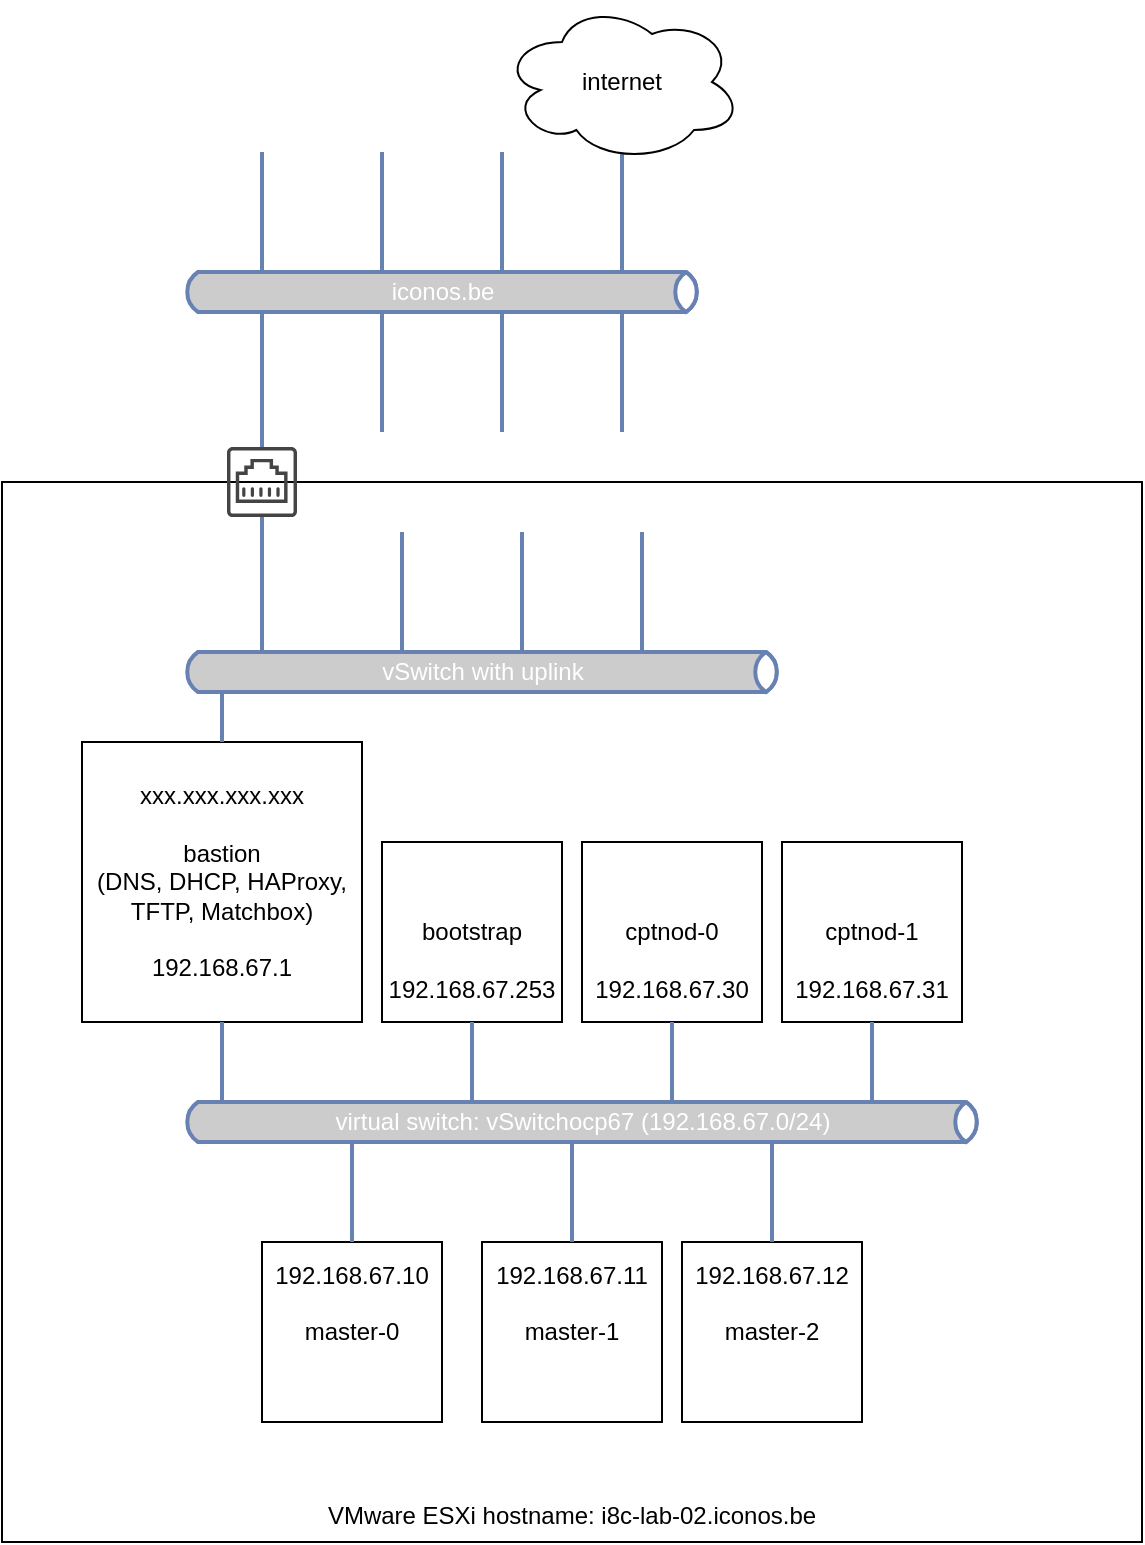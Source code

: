 <mxfile version="12.3.3" type="gitlab" pages="1">
  <diagram id="DHU9TvgpCcMTtREBSmTR" name="Page-1">
    <mxGraphModel dx="922" dy="1941" grid="1" gridSize="10" guides="1" tooltips="1" connect="1" arrows="1" fold="1" page="1" pageScale="1" pageWidth="827" pageHeight="1169" math="0" shadow="0">
      <root>
        <mxCell id="0"/>
        <mxCell id="1" parent="0"/>
        <mxCell id="1LGlpPfX4pICpEShjhQJ-1" value="&lt;br&gt;&lt;br&gt;&lt;br&gt;&lt;br&gt;&lt;br&gt;&lt;br&gt;&lt;br&gt;&lt;br&gt;&lt;br&gt;&lt;br&gt;&lt;br&gt;&lt;br&gt;&lt;br&gt;&lt;br&gt;&lt;br&gt;&lt;br&gt;&lt;br&gt;&lt;br&gt;&lt;br&gt;&lt;br&gt;&lt;br&gt;&lt;br&gt;&lt;br&gt;&lt;br&gt;&lt;br&gt;&lt;br&gt;&lt;br&gt;&lt;br&gt;&lt;br&gt;&lt;br&gt;&lt;br&gt;&lt;br&gt;&lt;br&gt;&lt;br&gt;&lt;br&gt;VMware ESXi hostname: i8c-lab-02.iconos.be" style="whiteSpace=wrap;html=1;" parent="1" vertex="1">
          <mxGeometry x="50" y="160" width="570" height="530" as="geometry"/>
        </mxCell>
        <mxCell id="1LGlpPfX4pICpEShjhQJ-2" value="xxx.xxx.xxx.xxx&lt;br&gt;&lt;br&gt;bastion&lt;br&gt;(DNS, DHCP, HAProxy, TFTP, Matchbox)&lt;br&gt;&lt;br&gt;192.168.67.1" style="whiteSpace=wrap;html=1;aspect=fixed;" parent="1" vertex="1">
          <mxGeometry x="90" y="290" width="140" height="140" as="geometry"/>
        </mxCell>
        <mxCell id="1LGlpPfX4pICpEShjhQJ-3" value="" style="pointerEvents=1;shadow=0;dashed=0;html=1;strokeColor=none;fillColor=#434445;aspect=fixed;labelPosition=center;verticalLabelPosition=bottom;verticalAlign=top;align=center;outlineConnect=0;shape=mxgraph.vvd.ethernet_port;direction=south;rotation=90;gradientColor=none;" parent="1" vertex="1">
          <mxGeometry x="162.5" y="142.5" width="35" height="35" as="geometry"/>
        </mxCell>
        <mxCell id="cXb8icBzrVfv2w_FcFVm-13" value="vSwitch with uplink" style="html=1;fillColor=#CCCCCC;strokeColor=#6881B3;gradientColor=none;gradientDirection=north;strokeWidth=2;shape=mxgraph.networks.bus;gradientColor=none;gradientDirection=north;fontColor=#ffffff;perimeter=backbonePerimeter;backboneSize=20;" parent="1" vertex="1">
          <mxGeometry x="140" y="245" width="300" height="20" as="geometry"/>
        </mxCell>
        <mxCell id="cXb8icBzrVfv2w_FcFVm-14" value="" style="strokeColor=#6881B3;edgeStyle=none;rounded=0;endArrow=none;html=1;strokeWidth=2;" parent="1" source="1LGlpPfX4pICpEShjhQJ-3" target="cXb8icBzrVfv2w_FcFVm-13" edge="1">
          <mxGeometry relative="1" as="geometry">
            <mxPoint x="220" y="185" as="sourcePoint"/>
          </mxGeometry>
        </mxCell>
        <mxCell id="cXb8icBzrVfv2w_FcFVm-15" value="" style="strokeColor=#6881B3;edgeStyle=none;rounded=0;endArrow=none;html=1;strokeWidth=2;" parent="1" edge="1">
          <mxGeometry relative="1" as="geometry">
            <mxPoint x="250" y="185" as="sourcePoint"/>
            <mxPoint x="250" y="245" as="targetPoint"/>
          </mxGeometry>
        </mxCell>
        <mxCell id="cXb8icBzrVfv2w_FcFVm-16" value="" style="strokeColor=#6881B3;edgeStyle=none;rounded=0;endArrow=none;html=1;strokeWidth=2;" parent="1" edge="1">
          <mxGeometry relative="1" as="geometry">
            <mxPoint x="310" y="185" as="sourcePoint"/>
            <mxPoint x="310" y="245" as="targetPoint"/>
          </mxGeometry>
        </mxCell>
        <mxCell id="cXb8icBzrVfv2w_FcFVm-17" value="" style="strokeColor=#6881B3;edgeStyle=none;rounded=0;endArrow=none;html=1;strokeWidth=2;" parent="1" edge="1">
          <mxGeometry relative="1" as="geometry">
            <mxPoint x="370" y="185" as="sourcePoint"/>
            <mxPoint x="370" y="245" as="targetPoint"/>
          </mxGeometry>
        </mxCell>
        <mxCell id="cXb8icBzrVfv2w_FcFVm-19" value="" style="strokeColor=#6881B3;edgeStyle=none;rounded=0;endArrow=none;html=1;strokeWidth=2;exitX=0.5;exitY=0;exitDx=0;exitDy=0;" parent="1" source="1LGlpPfX4pICpEShjhQJ-2" target="cXb8icBzrVfv2w_FcFVm-13" edge="1">
          <mxGeometry relative="1" as="geometry">
            <mxPoint x="280" y="325" as="sourcePoint"/>
          </mxGeometry>
        </mxCell>
        <mxCell id="cXb8icBzrVfv2w_FcFVm-22" value="&lt;br&gt;&lt;br&gt;cptnod-0&lt;br&gt;&lt;br&gt;192.168.67.30" style="whiteSpace=wrap;html=1;aspect=fixed;" parent="1" vertex="1">
          <mxGeometry x="340" y="340" width="90" height="90" as="geometry"/>
        </mxCell>
        <mxCell id="cXb8icBzrVfv2w_FcFVm-24" value="&lt;br&gt;&lt;br&gt;cptnod-1&lt;br&gt;&lt;br&gt;192.168.67.31" style="whiteSpace=wrap;html=1;aspect=fixed;" parent="1" vertex="1">
          <mxGeometry x="440" y="340" width="90" height="90" as="geometry"/>
        </mxCell>
        <mxCell id="cXb8icBzrVfv2w_FcFVm-25" value="192.168.67.11&lt;br&gt;&lt;br&gt;master-1&lt;br&gt;&lt;br&gt;&lt;br&gt;" style="whiteSpace=wrap;html=1;aspect=fixed;" parent="1" vertex="1">
          <mxGeometry x="290" y="540" width="90" height="90" as="geometry"/>
        </mxCell>
        <mxCell id="cXb8icBzrVfv2w_FcFVm-26" value="192.168.67.10&lt;br&gt;&lt;br&gt;master-0&lt;br&gt;&lt;br&gt;&lt;br&gt;" style="whiteSpace=wrap;html=1;aspect=fixed;direction=south;" parent="1" vertex="1">
          <mxGeometry x="180" y="540" width="90" height="90" as="geometry"/>
        </mxCell>
        <mxCell id="cXb8icBzrVfv2w_FcFVm-28" value="192.168.67.12&lt;br&gt;&lt;br&gt;master-2&lt;br&gt;&lt;br&gt;&lt;br&gt;" style="whiteSpace=wrap;html=1;aspect=fixed;" parent="1" vertex="1">
          <mxGeometry x="390" y="540" width="90" height="90" as="geometry"/>
        </mxCell>
        <mxCell id="cXb8icBzrVfv2w_FcFVm-30" value="&lt;br&gt;&lt;br&gt;bootstrap&lt;br&gt;&lt;br&gt;192.168.67.253" style="whiteSpace=wrap;html=1;aspect=fixed;" parent="1" vertex="1">
          <mxGeometry x="240" y="340" width="90" height="90" as="geometry"/>
        </mxCell>
        <mxCell id="cXb8icBzrVfv2w_FcFVm-31" value="virtual switch: vSwitchocp67 (192.168.67.0/24)" style="html=1;fillColor=#CCCCCC;strokeColor=#6881B3;gradientColor=none;gradientDirection=north;strokeWidth=2;shape=mxgraph.networks.bus;gradientColor=none;gradientDirection=north;fontColor=#ffffff;perimeter=backbonePerimeter;backboneSize=20;" parent="1" vertex="1">
          <mxGeometry x="140" y="470" width="400" height="20" as="geometry"/>
        </mxCell>
        <mxCell id="cXb8icBzrVfv2w_FcFVm-32" value="" style="strokeColor=#6881B3;edgeStyle=none;rounded=0;endArrow=none;html=1;strokeWidth=2;exitX=0.5;exitY=1;exitDx=0;exitDy=0;" parent="1" source="1LGlpPfX4pICpEShjhQJ-2" target="cXb8icBzrVfv2w_FcFVm-31" edge="1">
          <mxGeometry relative="1" as="geometry">
            <mxPoint x="230" y="410" as="sourcePoint"/>
          </mxGeometry>
        </mxCell>
        <mxCell id="cXb8icBzrVfv2w_FcFVm-33" value="" style="strokeColor=#6881B3;edgeStyle=none;rounded=0;endArrow=none;html=1;strokeWidth=2;exitX=0.5;exitY=1;exitDx=0;exitDy=0;" parent="1" source="cXb8icBzrVfv2w_FcFVm-30" target="cXb8icBzrVfv2w_FcFVm-31" edge="1">
          <mxGeometry relative="1" as="geometry">
            <mxPoint x="290" y="410" as="sourcePoint"/>
          </mxGeometry>
        </mxCell>
        <mxCell id="cXb8icBzrVfv2w_FcFVm-34" value="" style="strokeColor=#6881B3;edgeStyle=none;rounded=0;endArrow=none;html=1;strokeWidth=2;exitX=0.5;exitY=1;exitDx=0;exitDy=0;" parent="1" source="cXb8icBzrVfv2w_FcFVm-22" target="cXb8icBzrVfv2w_FcFVm-31" edge="1">
          <mxGeometry relative="1" as="geometry">
            <mxPoint x="350" y="410" as="sourcePoint"/>
          </mxGeometry>
        </mxCell>
        <mxCell id="cXb8icBzrVfv2w_FcFVm-35" value="" style="strokeColor=#6881B3;edgeStyle=none;rounded=0;endArrow=none;html=1;strokeWidth=2;exitX=0.5;exitY=1;exitDx=0;exitDy=0;" parent="1" source="cXb8icBzrVfv2w_FcFVm-24" target="cXb8icBzrVfv2w_FcFVm-31" edge="1">
          <mxGeometry relative="1" as="geometry">
            <mxPoint x="410" y="410" as="sourcePoint"/>
          </mxGeometry>
        </mxCell>
        <mxCell id="cXb8icBzrVfv2w_FcFVm-36" value="" style="strokeColor=#6881B3;edgeStyle=none;rounded=0;endArrow=none;html=1;strokeWidth=2;exitX=0;exitY=0.5;exitDx=0;exitDy=0;" parent="1" source="cXb8icBzrVfv2w_FcFVm-26" target="cXb8icBzrVfv2w_FcFVm-31" edge="1">
          <mxGeometry relative="1" as="geometry">
            <mxPoint x="230" y="550" as="sourcePoint"/>
          </mxGeometry>
        </mxCell>
        <mxCell id="cXb8icBzrVfv2w_FcFVm-37" value="" style="strokeColor=#6881B3;edgeStyle=none;rounded=0;endArrow=none;html=1;strokeWidth=2;exitX=0.5;exitY=0;exitDx=0;exitDy=0;" parent="1" source="cXb8icBzrVfv2w_FcFVm-25" target="cXb8icBzrVfv2w_FcFVm-31" edge="1">
          <mxGeometry relative="1" as="geometry">
            <mxPoint x="290" y="550" as="sourcePoint"/>
          </mxGeometry>
        </mxCell>
        <mxCell id="cXb8icBzrVfv2w_FcFVm-39" value="" style="strokeColor=#6881B3;edgeStyle=none;rounded=0;endArrow=none;html=1;strokeWidth=2;exitX=0.5;exitY=0;exitDx=0;exitDy=0;" parent="1" source="cXb8icBzrVfv2w_FcFVm-28" target="cXb8icBzrVfv2w_FcFVm-31" edge="1">
          <mxGeometry relative="1" as="geometry">
            <mxPoint x="410" y="550" as="sourcePoint"/>
          </mxGeometry>
        </mxCell>
        <mxCell id="cXb8icBzrVfv2w_FcFVm-50" value="iconos.be" style="html=1;fillColor=#CCCCCC;strokeColor=#6881B3;gradientColor=none;gradientDirection=north;strokeWidth=2;shape=mxgraph.networks.bus;gradientColor=none;gradientDirection=north;fontColor=#ffffff;perimeter=backbonePerimeter;backboneSize=20;" parent="1" vertex="1">
          <mxGeometry x="140" y="55" width="260" height="20" as="geometry"/>
        </mxCell>
        <mxCell id="cXb8icBzrVfv2w_FcFVm-51" value="" style="strokeColor=#6881B3;edgeStyle=none;rounded=0;endArrow=none;html=1;strokeWidth=2;" parent="1" target="cXb8icBzrVfv2w_FcFVm-50" edge="1">
          <mxGeometry relative="1" as="geometry">
            <mxPoint x="180" y="-5" as="sourcePoint"/>
          </mxGeometry>
        </mxCell>
        <mxCell id="cXb8icBzrVfv2w_FcFVm-52" value="" style="strokeColor=#6881B3;edgeStyle=none;rounded=0;endArrow=none;html=1;strokeWidth=2;" parent="1" target="cXb8icBzrVfv2w_FcFVm-50" edge="1">
          <mxGeometry relative="1" as="geometry">
            <mxPoint x="240" y="-5" as="sourcePoint"/>
          </mxGeometry>
        </mxCell>
        <mxCell id="cXb8icBzrVfv2w_FcFVm-53" value="" style="strokeColor=#6881B3;edgeStyle=none;rounded=0;endArrow=none;html=1;strokeWidth=2;" parent="1" target="cXb8icBzrVfv2w_FcFVm-50" edge="1">
          <mxGeometry relative="1" as="geometry">
            <mxPoint x="300" y="-5" as="sourcePoint"/>
          </mxGeometry>
        </mxCell>
        <mxCell id="cXb8icBzrVfv2w_FcFVm-54" value="" style="strokeColor=#6881B3;edgeStyle=none;rounded=0;endArrow=none;html=1;strokeWidth=2;" parent="1" target="cXb8icBzrVfv2w_FcFVm-50" edge="1">
          <mxGeometry relative="1" as="geometry">
            <mxPoint x="360" y="-5" as="sourcePoint"/>
          </mxGeometry>
        </mxCell>
        <mxCell id="cXb8icBzrVfv2w_FcFVm-55" value="" style="strokeColor=#6881B3;edgeStyle=none;rounded=0;endArrow=none;html=1;strokeWidth=2;" parent="1" source="1LGlpPfX4pICpEShjhQJ-3" target="cXb8icBzrVfv2w_FcFVm-50" edge="1">
          <mxGeometry relative="1" as="geometry">
            <mxPoint x="180" y="120" as="sourcePoint"/>
          </mxGeometry>
        </mxCell>
        <mxCell id="cXb8icBzrVfv2w_FcFVm-56" value="" style="strokeColor=#6881B3;edgeStyle=none;rounded=0;endArrow=none;html=1;strokeWidth=2;" parent="1" target="cXb8icBzrVfv2w_FcFVm-50" edge="1">
          <mxGeometry relative="1" as="geometry">
            <mxPoint x="240" y="135" as="sourcePoint"/>
          </mxGeometry>
        </mxCell>
        <mxCell id="cXb8icBzrVfv2w_FcFVm-57" value="" style="strokeColor=#6881B3;edgeStyle=none;rounded=0;endArrow=none;html=1;strokeWidth=2;" parent="1" target="cXb8icBzrVfv2w_FcFVm-50" edge="1">
          <mxGeometry relative="1" as="geometry">
            <mxPoint x="300" y="135" as="sourcePoint"/>
          </mxGeometry>
        </mxCell>
        <mxCell id="cXb8icBzrVfv2w_FcFVm-58" value="" style="strokeColor=#6881B3;edgeStyle=none;rounded=0;endArrow=none;html=1;strokeWidth=2;" parent="1" target="cXb8icBzrVfv2w_FcFVm-50" edge="1">
          <mxGeometry relative="1" as="geometry">
            <mxPoint x="360" y="135" as="sourcePoint"/>
          </mxGeometry>
        </mxCell>
        <mxCell id="nsV0f66CwOUnEGxeGa50-1" value="internet" style="ellipse;shape=cloud;whiteSpace=wrap;html=1;" vertex="1" parent="1">
          <mxGeometry x="300" y="-80" width="120" height="80" as="geometry"/>
        </mxCell>
      </root>
    </mxGraphModel>
  </diagram>
</mxfile>
